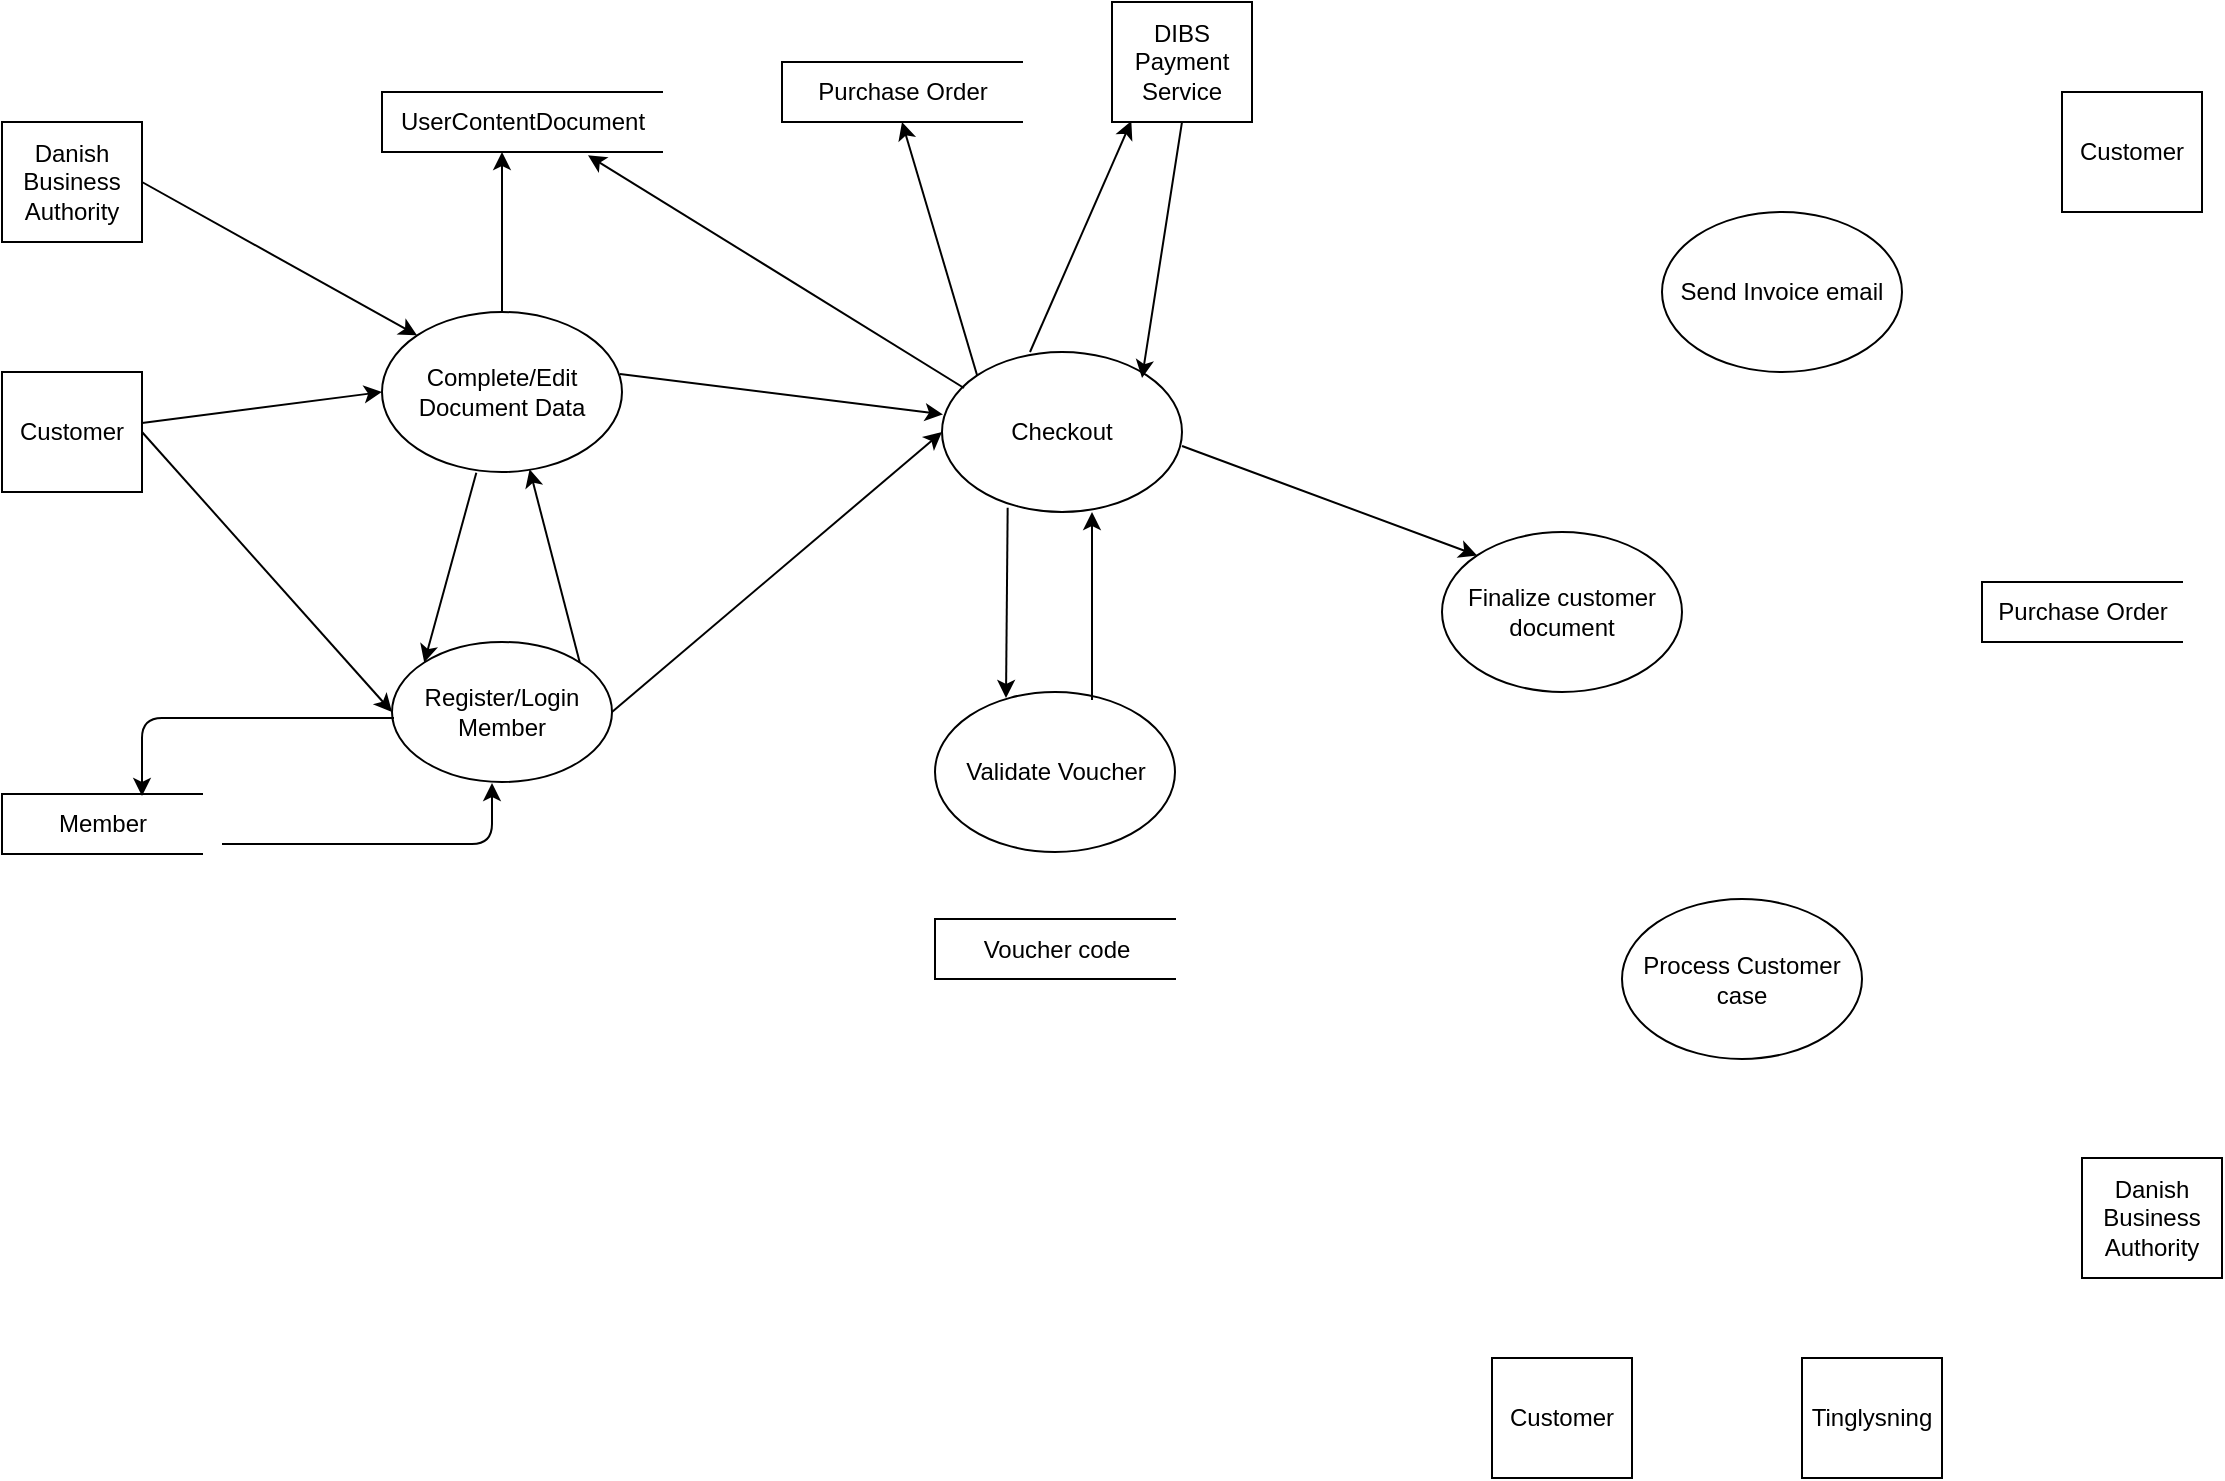 <mxfile version="10.8.0" type="github"><diagram id="lZzalAqd2hUZFLrt-EdR" name="Page-1"><mxGraphModel dx="1394" dy="835" grid="1" gridSize="10" guides="1" tooltips="1" connect="1" arrows="1" fold="1" page="1" pageScale="1" pageWidth="1169" pageHeight="827" math="0" shadow="0"><root><mxCell id="0"/><mxCell id="1" parent="0"/><mxCell id="pAkvQjoyd_GrFTZMxKbz-1" value="Complete/Edit Document Data&lt;br&gt;" style="ellipse;whiteSpace=wrap;html=1;" parent="1" vertex="1"><mxGeometry x="220" y="197" width="120" height="80" as="geometry"/></mxCell><mxCell id="YfZ5gbb5M7gNI57zoukb-1" value="Customer" style="rounded=0;whiteSpace=wrap;html=1;" vertex="1" parent="1"><mxGeometry x="30" y="227" width="70" height="60" as="geometry"/></mxCell><mxCell id="YfZ5gbb5M7gNI57zoukb-2" value="Register/Login Member&lt;br&gt;" style="ellipse;whiteSpace=wrap;html=1;" vertex="1" parent="1"><mxGeometry x="225" y="362" width="110" height="70" as="geometry"/></mxCell><mxCell id="YfZ5gbb5M7gNI57zoukb-33" value="Member" style="html=1;dashed=0;whitespace=wrap;shape=partialRectangle;right=0;fillColor=none;" vertex="1" parent="1"><mxGeometry x="30" y="438" width="100" height="30" as="geometry"/></mxCell><mxCell id="YfZ5gbb5M7gNI57zoukb-34" value="UserContentDocument" style="html=1;dashed=0;whitespace=wrap;shape=partialRectangle;right=0;fillColor=none;" vertex="1" parent="1"><mxGeometry x="220" y="87" width="140" height="30" as="geometry"/></mxCell><mxCell id="YfZ5gbb5M7gNI57zoukb-44" value="" style="endArrow=classic;html=1;entryX=0;entryY=0.5;entryDx=0;entryDy=0;" edge="1" parent="1" source="YfZ5gbb5M7gNI57zoukb-1" target="pAkvQjoyd_GrFTZMxKbz-1"><mxGeometry width="50" height="50" relative="1" as="geometry"><mxPoint x="110" y="337" as="sourcePoint"/><mxPoint x="160" y="287" as="targetPoint"/></mxGeometry></mxCell><mxCell id="YfZ5gbb5M7gNI57zoukb-46" value="" style="endArrow=classic;html=1;exitX=1;exitY=0.5;exitDx=0;exitDy=0;entryX=0;entryY=0.5;entryDx=0;entryDy=0;" edge="1" parent="1" source="YfZ5gbb5M7gNI57zoukb-1" target="YfZ5gbb5M7gNI57zoukb-2"><mxGeometry width="50" height="50" relative="1" as="geometry"><mxPoint x="110" y="262.512" as="sourcePoint"/><mxPoint x="219" y="352" as="targetPoint"/></mxGeometry></mxCell><mxCell id="YfZ5gbb5M7gNI57zoukb-47" value="" style="endArrow=classic;html=1;entryX=0;entryY=0;entryDx=0;entryDy=0;exitX=0.393;exitY=1.004;exitDx=0;exitDy=0;exitPerimeter=0;" edge="1" parent="1" source="pAkvQjoyd_GrFTZMxKbz-1" target="YfZ5gbb5M7gNI57zoukb-2"><mxGeometry width="50" height="50" relative="1" as="geometry"><mxPoint x="270" y="273" as="sourcePoint"/><mxPoint x="264" y="337" as="targetPoint"/></mxGeometry></mxCell><mxCell id="YfZ5gbb5M7gNI57zoukb-49" value="Checkout&lt;br&gt;" style="ellipse;whiteSpace=wrap;html=1;" vertex="1" parent="1"><mxGeometry x="500" y="217" width="120" height="80" as="geometry"/></mxCell><mxCell id="YfZ5gbb5M7gNI57zoukb-50" value="Finalize customer document&lt;br&gt;" style="ellipse;whiteSpace=wrap;html=1;" vertex="1" parent="1"><mxGeometry x="750" y="307" width="120" height="80" as="geometry"/></mxCell><mxCell id="YfZ5gbb5M7gNI57zoukb-51" value="Validate Voucher&lt;br&gt;" style="ellipse;whiteSpace=wrap;html=1;" vertex="1" parent="1"><mxGeometry x="496.5" y="387" width="120" height="80" as="geometry"/></mxCell><mxCell id="YfZ5gbb5M7gNI57zoukb-52" value="Process Customer case&lt;br&gt;" style="ellipse;whiteSpace=wrap;html=1;" vertex="1" parent="1"><mxGeometry x="840" y="490.5" width="120" height="80" as="geometry"/></mxCell><mxCell id="YfZ5gbb5M7gNI57zoukb-53" value="Purchase Order" style="html=1;dashed=0;whitespace=wrap;shape=partialRectangle;right=0;fillColor=none;" vertex="1" parent="1"><mxGeometry x="1020" y="332" width="100" height="30" as="geometry"/></mxCell><mxCell id="YfZ5gbb5M7gNI57zoukb-54" value="Send Invoice email" style="ellipse;whiteSpace=wrap;html=1;" vertex="1" parent="1"><mxGeometry x="860" y="147" width="120" height="80" as="geometry"/></mxCell><mxCell id="YfZ5gbb5M7gNI57zoukb-57" value="Customer" style="rounded=0;whiteSpace=wrap;html=1;" vertex="1" parent="1"><mxGeometry x="1060" y="87" width="70" height="60" as="geometry"/></mxCell><mxCell id="YfZ5gbb5M7gNI57zoukb-58" value="Danish Business Authority" style="rounded=0;whiteSpace=wrap;html=1;" vertex="1" parent="1"><mxGeometry x="30" y="102" width="70" height="60" as="geometry"/></mxCell><mxCell id="YfZ5gbb5M7gNI57zoukb-59" value="Danish Business Authority" style="rounded=0;whiteSpace=wrap;html=1;" vertex="1" parent="1"><mxGeometry x="1070" y="620" width="70" height="60" as="geometry"/></mxCell><mxCell id="YfZ5gbb5M7gNI57zoukb-60" value="Customer" style="rounded=0;whiteSpace=wrap;html=1;" vertex="1" parent="1"><mxGeometry x="775" y="720" width="70" height="60" as="geometry"/></mxCell><mxCell id="YfZ5gbb5M7gNI57zoukb-61" value="Tinglysning" style="rounded=0;whiteSpace=wrap;html=1;" vertex="1" parent="1"><mxGeometry x="930" y="720" width="70" height="60" as="geometry"/></mxCell><mxCell id="YfZ5gbb5M7gNI57zoukb-62" value="" style="endArrow=classic;html=1;exitX=1;exitY=0.5;exitDx=0;exitDy=0;entryX=0;entryY=0;entryDx=0;entryDy=0;" edge="1" parent="1" source="YfZ5gbb5M7gNI57zoukb-58" target="pAkvQjoyd_GrFTZMxKbz-1"><mxGeometry width="50" height="50" relative="1" as="geometry"><mxPoint x="170" y="82" as="sourcePoint"/><mxPoint x="300" y="32" as="targetPoint"/></mxGeometry></mxCell><mxCell id="YfZ5gbb5M7gNI57zoukb-63" value="" style="endArrow=classic;html=1;exitX=0.5;exitY=0;exitDx=0;exitDy=0;" edge="1" parent="1" source="pAkvQjoyd_GrFTZMxKbz-1"><mxGeometry width="50" height="50" relative="1" as="geometry"><mxPoint x="300" y="177" as="sourcePoint"/><mxPoint x="280" y="117" as="targetPoint"/></mxGeometry></mxCell><mxCell id="YfZ5gbb5M7gNI57zoukb-64" value="" style="endArrow=classic;html=1;exitX=1;exitY=0;exitDx=0;exitDy=0;entryX=0.615;entryY=0.983;entryDx=0;entryDy=0;entryPerimeter=0;" edge="1" parent="1" source="YfZ5gbb5M7gNI57zoukb-2" target="pAkvQjoyd_GrFTZMxKbz-1"><mxGeometry width="50" height="50" relative="1" as="geometry"><mxPoint x="340" y="367" as="sourcePoint"/><mxPoint x="321" y="260" as="targetPoint"/></mxGeometry></mxCell><mxCell id="YfZ5gbb5M7gNI57zoukb-65" value="" style="endArrow=classic;html=1;exitX=1;exitY=0.5;exitDx=0;exitDy=0;entryX=0;entryY=0.5;entryDx=0;entryDy=0;" edge="1" parent="1" source="YfZ5gbb5M7gNI57zoukb-2" target="YfZ5gbb5M7gNI57zoukb-49"><mxGeometry width="50" height="50" relative="1" as="geometry"><mxPoint x="350" y="320" as="sourcePoint"/><mxPoint x="400" y="270" as="targetPoint"/></mxGeometry></mxCell><mxCell id="YfZ5gbb5M7gNI57zoukb-66" value="" style="endArrow=classic;html=1;entryX=0.004;entryY=0.39;entryDx=0;entryDy=0;entryPerimeter=0;" edge="1" parent="1" target="YfZ5gbb5M7gNI57zoukb-49"><mxGeometry width="50" height="50" relative="1" as="geometry"><mxPoint x="339" y="228" as="sourcePoint"/><mxPoint x="500" y="260" as="targetPoint"/></mxGeometry></mxCell><mxCell id="YfZ5gbb5M7gNI57zoukb-67" value="DIBS Payment Service" style="rounded=0;whiteSpace=wrap;html=1;" vertex="1" parent="1"><mxGeometry x="585" y="42" width="70" height="60" as="geometry"/></mxCell><mxCell id="YfZ5gbb5M7gNI57zoukb-68" value="" style="endArrow=classic;html=1;entryX=0.138;entryY=0.992;entryDx=0;entryDy=0;entryPerimeter=0;" edge="1" parent="1" target="YfZ5gbb5M7gNI57zoukb-67"><mxGeometry width="50" height="50" relative="1" as="geometry"><mxPoint x="544" y="217" as="sourcePoint"/><mxPoint x="593.5" y="167" as="targetPoint"/></mxGeometry></mxCell><mxCell id="YfZ5gbb5M7gNI57zoukb-69" value="" style="endArrow=classic;html=1;exitX=0.5;exitY=1;exitDx=0;exitDy=0;" edge="1" parent="1" source="YfZ5gbb5M7gNI57zoukb-67"><mxGeometry width="50" height="50" relative="1" as="geometry"><mxPoint x="620" y="131" as="sourcePoint"/><mxPoint x="600" y="230" as="targetPoint"/></mxGeometry></mxCell><mxCell id="YfZ5gbb5M7gNI57zoukb-70" value="Purchase Order" style="html=1;dashed=0;whitespace=wrap;shape=partialRectangle;right=0;fillColor=none;" vertex="1" parent="1"><mxGeometry x="420" y="72" width="120" height="30" as="geometry"/></mxCell><mxCell id="YfZ5gbb5M7gNI57zoukb-71" value="" style="endArrow=classic;html=1;entryX=0.5;entryY=1;entryDx=0;entryDy=0;exitX=0;exitY=0;exitDx=0;exitDy=0;" edge="1" parent="1" source="YfZ5gbb5M7gNI57zoukb-49" target="YfZ5gbb5M7gNI57zoukb-70"><mxGeometry width="50" height="50" relative="1" as="geometry"><mxPoint x="440" y="200" as="sourcePoint"/><mxPoint x="490" y="150" as="targetPoint"/></mxGeometry></mxCell><mxCell id="YfZ5gbb5M7gNI57zoukb-72" value="" style="endArrow=classic;html=1;entryX=0.736;entryY=0.956;entryDx=0;entryDy=0;entryPerimeter=0;" edge="1" parent="1"><mxGeometry width="50" height="50" relative="1" as="geometry"><mxPoint x="511" y="235" as="sourcePoint"/><mxPoint x="323" y="118.667" as="targetPoint"/></mxGeometry></mxCell><mxCell id="YfZ5gbb5M7gNI57zoukb-73" value="" style="endArrow=classic;html=1;entryX=0;entryY=0;entryDx=0;entryDy=0;" edge="1" parent="1" target="YfZ5gbb5M7gNI57zoukb-50"><mxGeometry width="50" height="50" relative="1" as="geometry"><mxPoint x="620" y="264" as="sourcePoint"/><mxPoint x="760" y="227" as="targetPoint"/></mxGeometry></mxCell><mxCell id="YfZ5gbb5M7gNI57zoukb-75" value="" style="endArrow=classic;html=1;" edge="1" parent="1"><mxGeometry width="50" height="50" relative="1" as="geometry"><mxPoint x="575" y="391" as="sourcePoint"/><mxPoint x="575" y="297" as="targetPoint"/></mxGeometry></mxCell><mxCell id="YfZ5gbb5M7gNI57zoukb-76" value="" style="endArrow=classic;html=1;exitX=0.282;exitY=0.973;exitDx=0;exitDy=0;exitPerimeter=0;" edge="1" parent="1"><mxGeometry width="50" height="50" relative="1" as="geometry"><mxPoint x="532.833" y="294.833" as="sourcePoint"/><mxPoint x="532" y="390" as="targetPoint"/></mxGeometry></mxCell><mxCell id="YfZ5gbb5M7gNI57zoukb-78" value="Voucher code" style="html=1;dashed=0;whitespace=wrap;shape=partialRectangle;right=0;fillColor=none;" vertex="1" parent="1"><mxGeometry x="496.5" y="500.5" width="120" height="30" as="geometry"/></mxCell><mxCell id="YfZ5gbb5M7gNI57zoukb-81" value="" style="edgeStyle=segmentEdgeStyle;endArrow=classic;html=1;entryX=0.7;entryY=-0.033;entryDx=0;entryDy=0;entryPerimeter=0;" edge="1" parent="1"><mxGeometry width="50" height="50" relative="1" as="geometry"><mxPoint x="226" y="400" as="sourcePoint"/><mxPoint x="100" y="439" as="targetPoint"/></mxGeometry></mxCell><mxCell id="YfZ5gbb5M7gNI57zoukb-85" value="" style="edgeStyle=segmentEdgeStyle;endArrow=classic;html=1;exitX=1.1;exitY=0.733;exitDx=0;exitDy=0;exitPerimeter=0;" edge="1" parent="1"><mxGeometry width="50" height="50" relative="1" as="geometry"><mxPoint x="140" y="463" as="sourcePoint"/><mxPoint x="275" y="432.5" as="targetPoint"/><Array as="points"><mxPoint x="275" y="463"/></Array></mxGeometry></mxCell></root></mxGraphModel></diagram></mxfile>